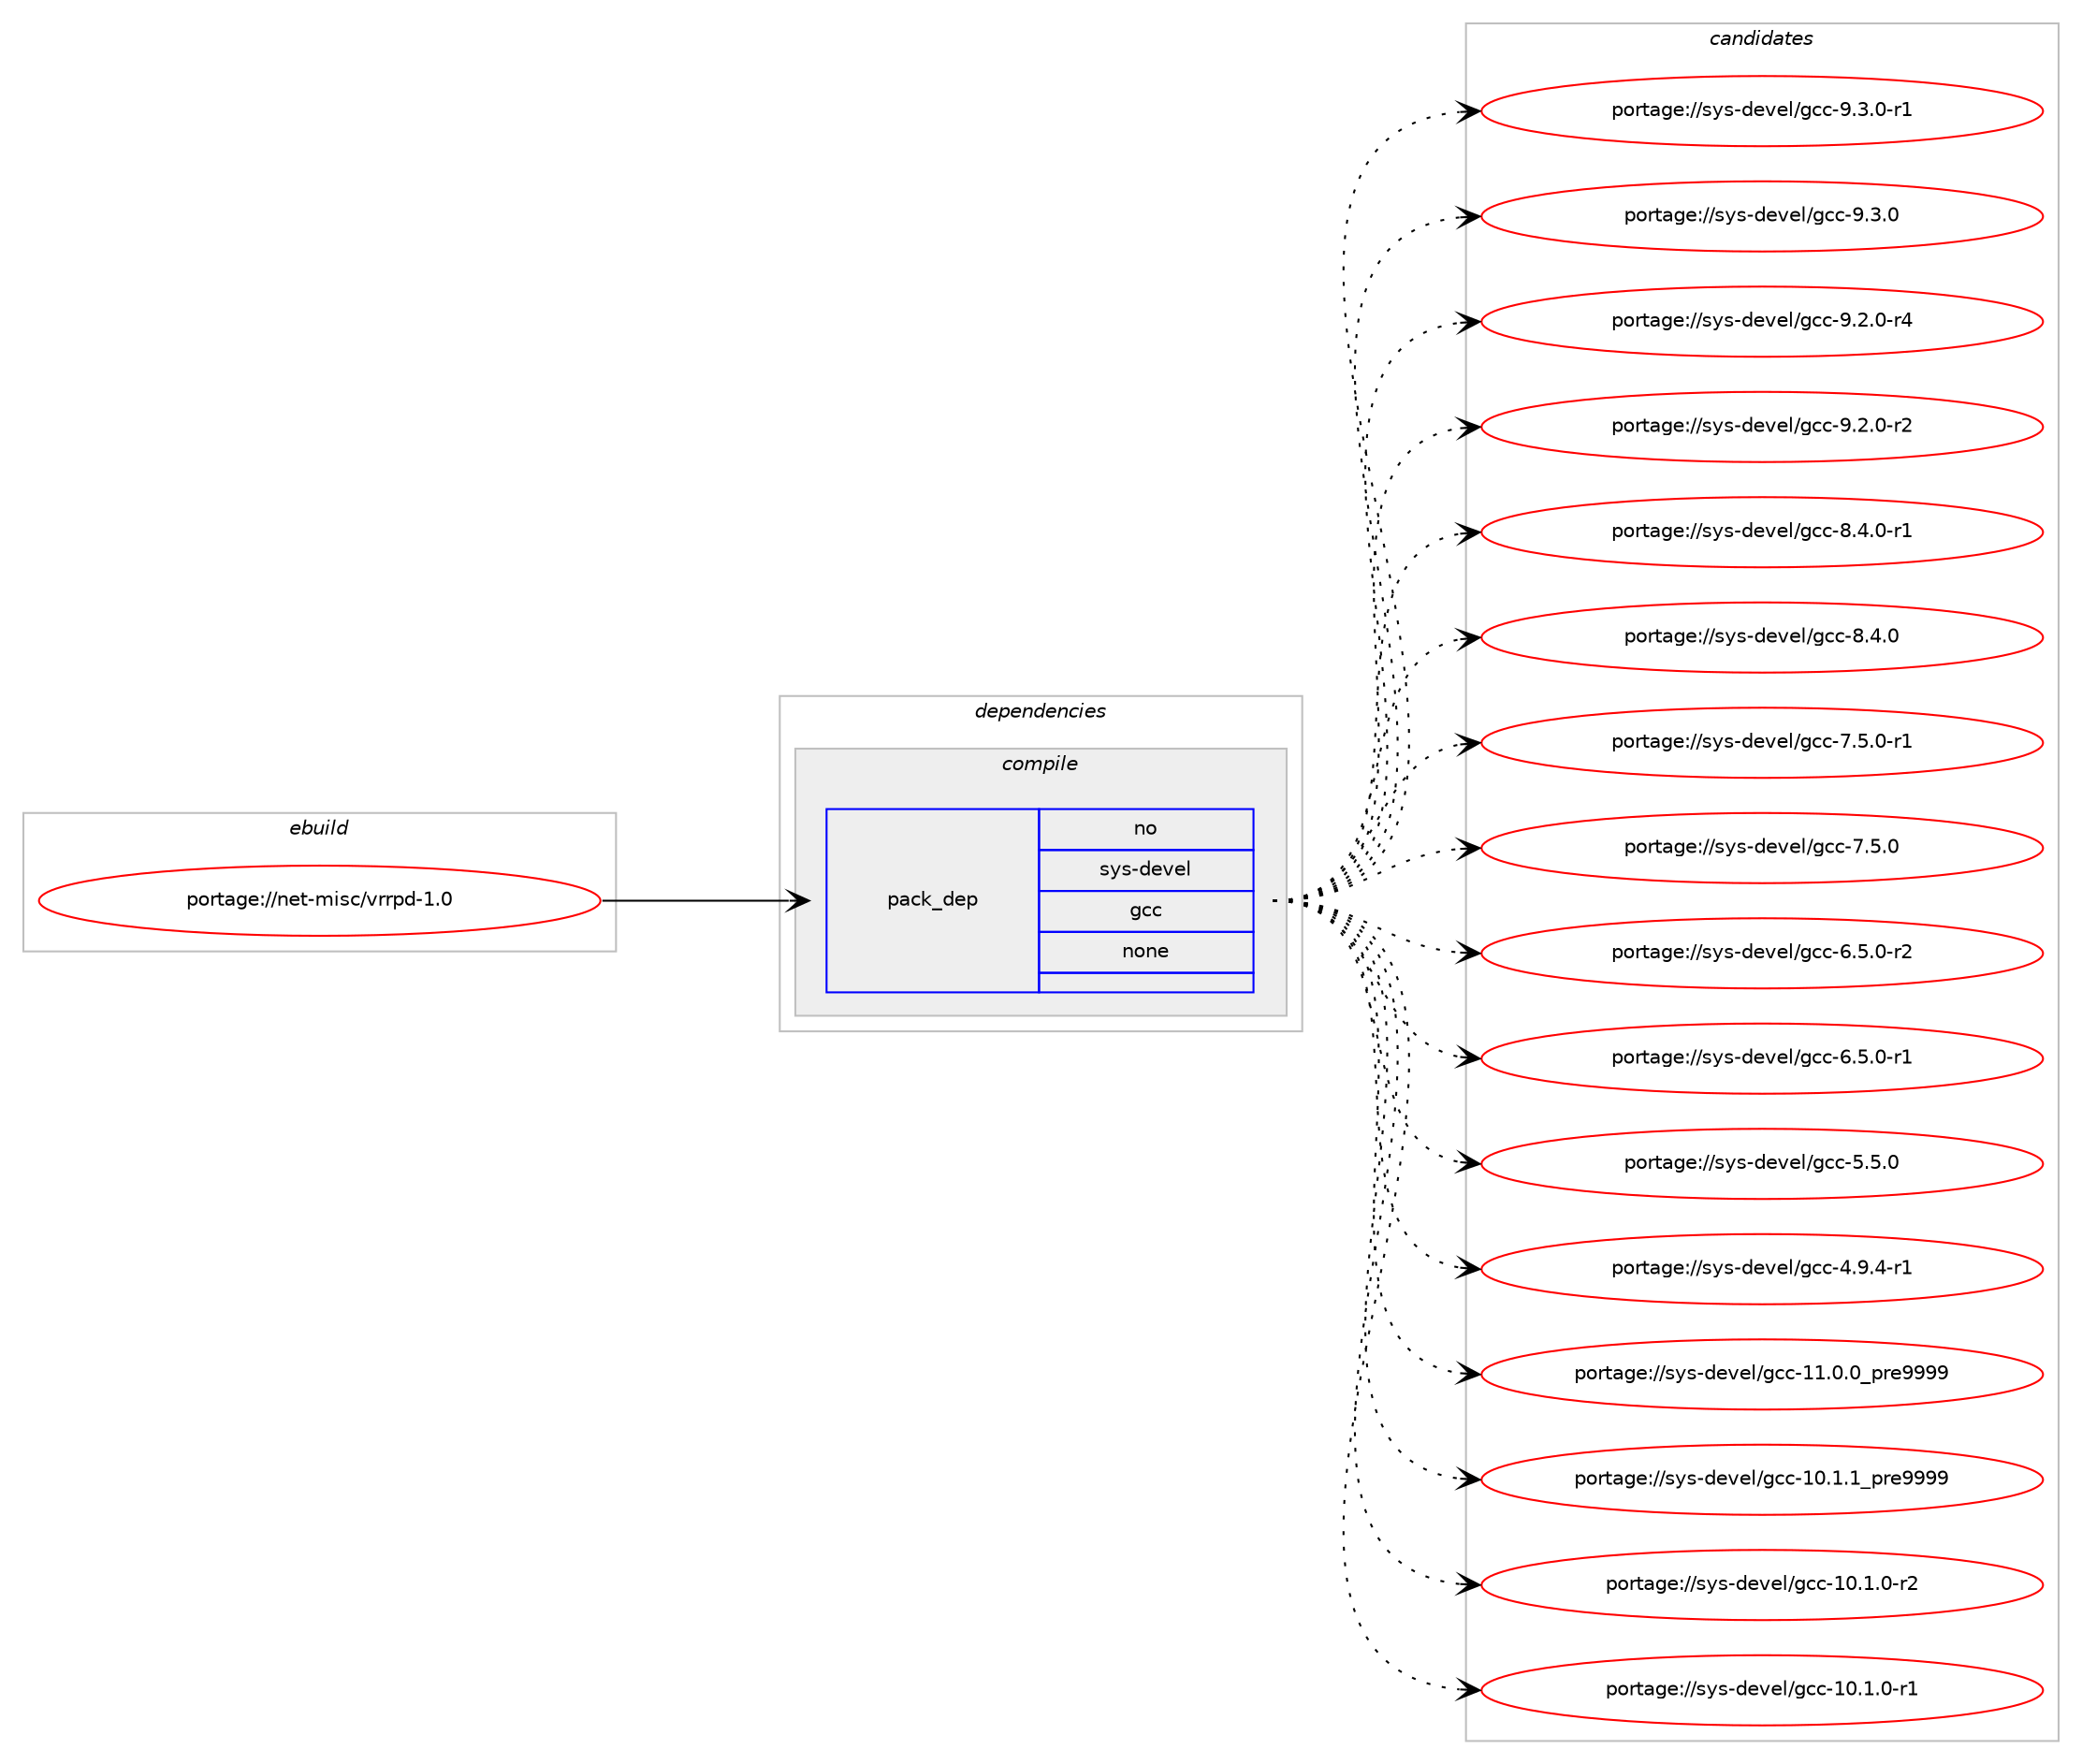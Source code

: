 digraph prolog {

# *************
# Graph options
# *************

newrank=true;
concentrate=true;
compound=true;
graph [rankdir=LR,fontname=Helvetica,fontsize=10,ranksep=1.5];#, ranksep=2.5, nodesep=0.2];
edge  [arrowhead=vee];
node  [fontname=Helvetica,fontsize=10];

# **********
# The ebuild
# **********

subgraph cluster_leftcol {
color=gray;
rank=same;
label=<<i>ebuild</i>>;
id [label="portage://net-misc/vrrpd-1.0", color=red, width=4, href="../net-misc/vrrpd-1.0.svg"];
}

# ****************
# The dependencies
# ****************

subgraph cluster_midcol {
color=gray;
label=<<i>dependencies</i>>;
subgraph cluster_compile {
fillcolor="#eeeeee";
style=filled;
label=<<i>compile</i>>;
subgraph pack3661 {
dependency4405 [label=<<TABLE BORDER="0" CELLBORDER="1" CELLSPACING="0" CELLPADDING="4" WIDTH="220"><TR><TD ROWSPAN="6" CELLPADDING="30">pack_dep</TD></TR><TR><TD WIDTH="110">no</TD></TR><TR><TD>sys-devel</TD></TR><TR><TD>gcc</TD></TR><TR><TD>none</TD></TR><TR><TD></TD></TR></TABLE>>, shape=none, color=blue];
}
id:e -> dependency4405:w [weight=20,style="solid",arrowhead="vee"];
}
subgraph cluster_compileandrun {
fillcolor="#eeeeee";
style=filled;
label=<<i>compile and run</i>>;
}
subgraph cluster_run {
fillcolor="#eeeeee";
style=filled;
label=<<i>run</i>>;
}
}

# **************
# The candidates
# **************

subgraph cluster_choices {
rank=same;
color=gray;
label=<<i>candidates</i>>;

subgraph choice3661 {
color=black;
nodesep=1;
choice115121115451001011181011084710399994557465146484511449 [label="portage://sys-devel/gcc-9.3.0-r1", color=red, width=4,href="../sys-devel/gcc-9.3.0-r1.svg"];
choice11512111545100101118101108471039999455746514648 [label="portage://sys-devel/gcc-9.3.0", color=red, width=4,href="../sys-devel/gcc-9.3.0.svg"];
choice115121115451001011181011084710399994557465046484511452 [label="portage://sys-devel/gcc-9.2.0-r4", color=red, width=4,href="../sys-devel/gcc-9.2.0-r4.svg"];
choice115121115451001011181011084710399994557465046484511450 [label="portage://sys-devel/gcc-9.2.0-r2", color=red, width=4,href="../sys-devel/gcc-9.2.0-r2.svg"];
choice115121115451001011181011084710399994556465246484511449 [label="portage://sys-devel/gcc-8.4.0-r1", color=red, width=4,href="../sys-devel/gcc-8.4.0-r1.svg"];
choice11512111545100101118101108471039999455646524648 [label="portage://sys-devel/gcc-8.4.0", color=red, width=4,href="../sys-devel/gcc-8.4.0.svg"];
choice115121115451001011181011084710399994555465346484511449 [label="portage://sys-devel/gcc-7.5.0-r1", color=red, width=4,href="../sys-devel/gcc-7.5.0-r1.svg"];
choice11512111545100101118101108471039999455546534648 [label="portage://sys-devel/gcc-7.5.0", color=red, width=4,href="../sys-devel/gcc-7.5.0.svg"];
choice115121115451001011181011084710399994554465346484511450 [label="portage://sys-devel/gcc-6.5.0-r2", color=red, width=4,href="../sys-devel/gcc-6.5.0-r2.svg"];
choice115121115451001011181011084710399994554465346484511449 [label="portage://sys-devel/gcc-6.5.0-r1", color=red, width=4,href="../sys-devel/gcc-6.5.0-r1.svg"];
choice11512111545100101118101108471039999455346534648 [label="portage://sys-devel/gcc-5.5.0", color=red, width=4,href="../sys-devel/gcc-5.5.0.svg"];
choice115121115451001011181011084710399994552465746524511449 [label="portage://sys-devel/gcc-4.9.4-r1", color=red, width=4,href="../sys-devel/gcc-4.9.4-r1.svg"];
choice11512111545100101118101108471039999454949464846489511211410157575757 [label="portage://sys-devel/gcc-11.0.0_pre9999", color=red, width=4,href="../sys-devel/gcc-11.0.0_pre9999.svg"];
choice11512111545100101118101108471039999454948464946499511211410157575757 [label="portage://sys-devel/gcc-10.1.1_pre9999", color=red, width=4,href="../sys-devel/gcc-10.1.1_pre9999.svg"];
choice11512111545100101118101108471039999454948464946484511450 [label="portage://sys-devel/gcc-10.1.0-r2", color=red, width=4,href="../sys-devel/gcc-10.1.0-r2.svg"];
choice11512111545100101118101108471039999454948464946484511449 [label="portage://sys-devel/gcc-10.1.0-r1", color=red, width=4,href="../sys-devel/gcc-10.1.0-r1.svg"];
dependency4405:e -> choice115121115451001011181011084710399994557465146484511449:w [style=dotted,weight="100"];
dependency4405:e -> choice11512111545100101118101108471039999455746514648:w [style=dotted,weight="100"];
dependency4405:e -> choice115121115451001011181011084710399994557465046484511452:w [style=dotted,weight="100"];
dependency4405:e -> choice115121115451001011181011084710399994557465046484511450:w [style=dotted,weight="100"];
dependency4405:e -> choice115121115451001011181011084710399994556465246484511449:w [style=dotted,weight="100"];
dependency4405:e -> choice11512111545100101118101108471039999455646524648:w [style=dotted,weight="100"];
dependency4405:e -> choice115121115451001011181011084710399994555465346484511449:w [style=dotted,weight="100"];
dependency4405:e -> choice11512111545100101118101108471039999455546534648:w [style=dotted,weight="100"];
dependency4405:e -> choice115121115451001011181011084710399994554465346484511450:w [style=dotted,weight="100"];
dependency4405:e -> choice115121115451001011181011084710399994554465346484511449:w [style=dotted,weight="100"];
dependency4405:e -> choice11512111545100101118101108471039999455346534648:w [style=dotted,weight="100"];
dependency4405:e -> choice115121115451001011181011084710399994552465746524511449:w [style=dotted,weight="100"];
dependency4405:e -> choice11512111545100101118101108471039999454949464846489511211410157575757:w [style=dotted,weight="100"];
dependency4405:e -> choice11512111545100101118101108471039999454948464946499511211410157575757:w [style=dotted,weight="100"];
dependency4405:e -> choice11512111545100101118101108471039999454948464946484511450:w [style=dotted,weight="100"];
dependency4405:e -> choice11512111545100101118101108471039999454948464946484511449:w [style=dotted,weight="100"];
}
}

}
